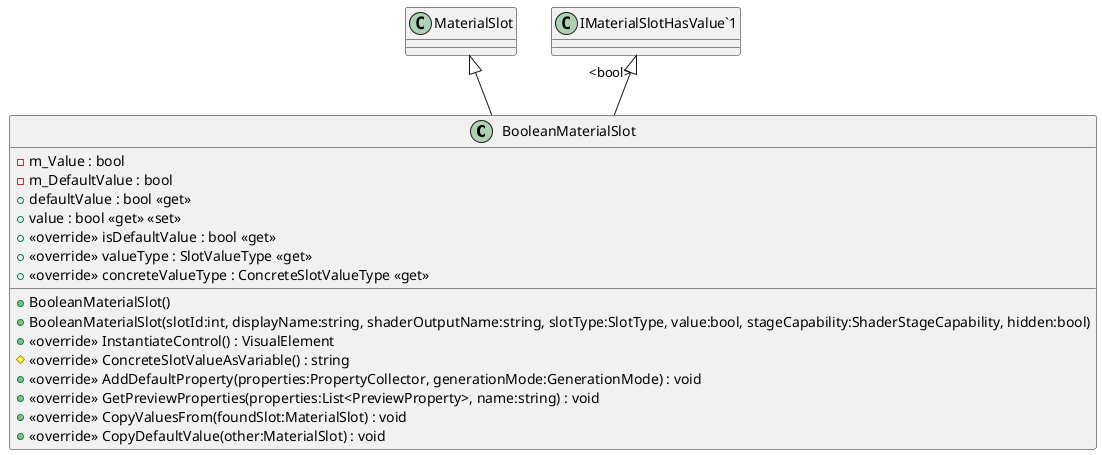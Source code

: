 @startuml
class BooleanMaterialSlot {
    - m_Value : bool
    - m_DefaultValue : bool
    + BooleanMaterialSlot()
    + BooleanMaterialSlot(slotId:int, displayName:string, shaderOutputName:string, slotType:SlotType, value:bool, stageCapability:ShaderStageCapability, hidden:bool)
    + <<override>> InstantiateControl() : VisualElement
    + defaultValue : bool <<get>>
    + value : bool <<get>> <<set>>
    + <<override>> isDefaultValue : bool <<get>>
    # <<override>> ConcreteSlotValueAsVariable() : string
    + <<override>> AddDefaultProperty(properties:PropertyCollector, generationMode:GenerationMode) : void
    + <<override>> valueType : SlotValueType <<get>>
    + <<override>> concreteValueType : ConcreteSlotValueType <<get>>
    + <<override>> GetPreviewProperties(properties:List<PreviewProperty>, name:string) : void
    + <<override>> CopyValuesFrom(foundSlot:MaterialSlot) : void
    + <<override>> CopyDefaultValue(other:MaterialSlot) : void
}
MaterialSlot <|-- BooleanMaterialSlot
"IMaterialSlotHasValue`1" "<bool>" <|-- BooleanMaterialSlot
@enduml
